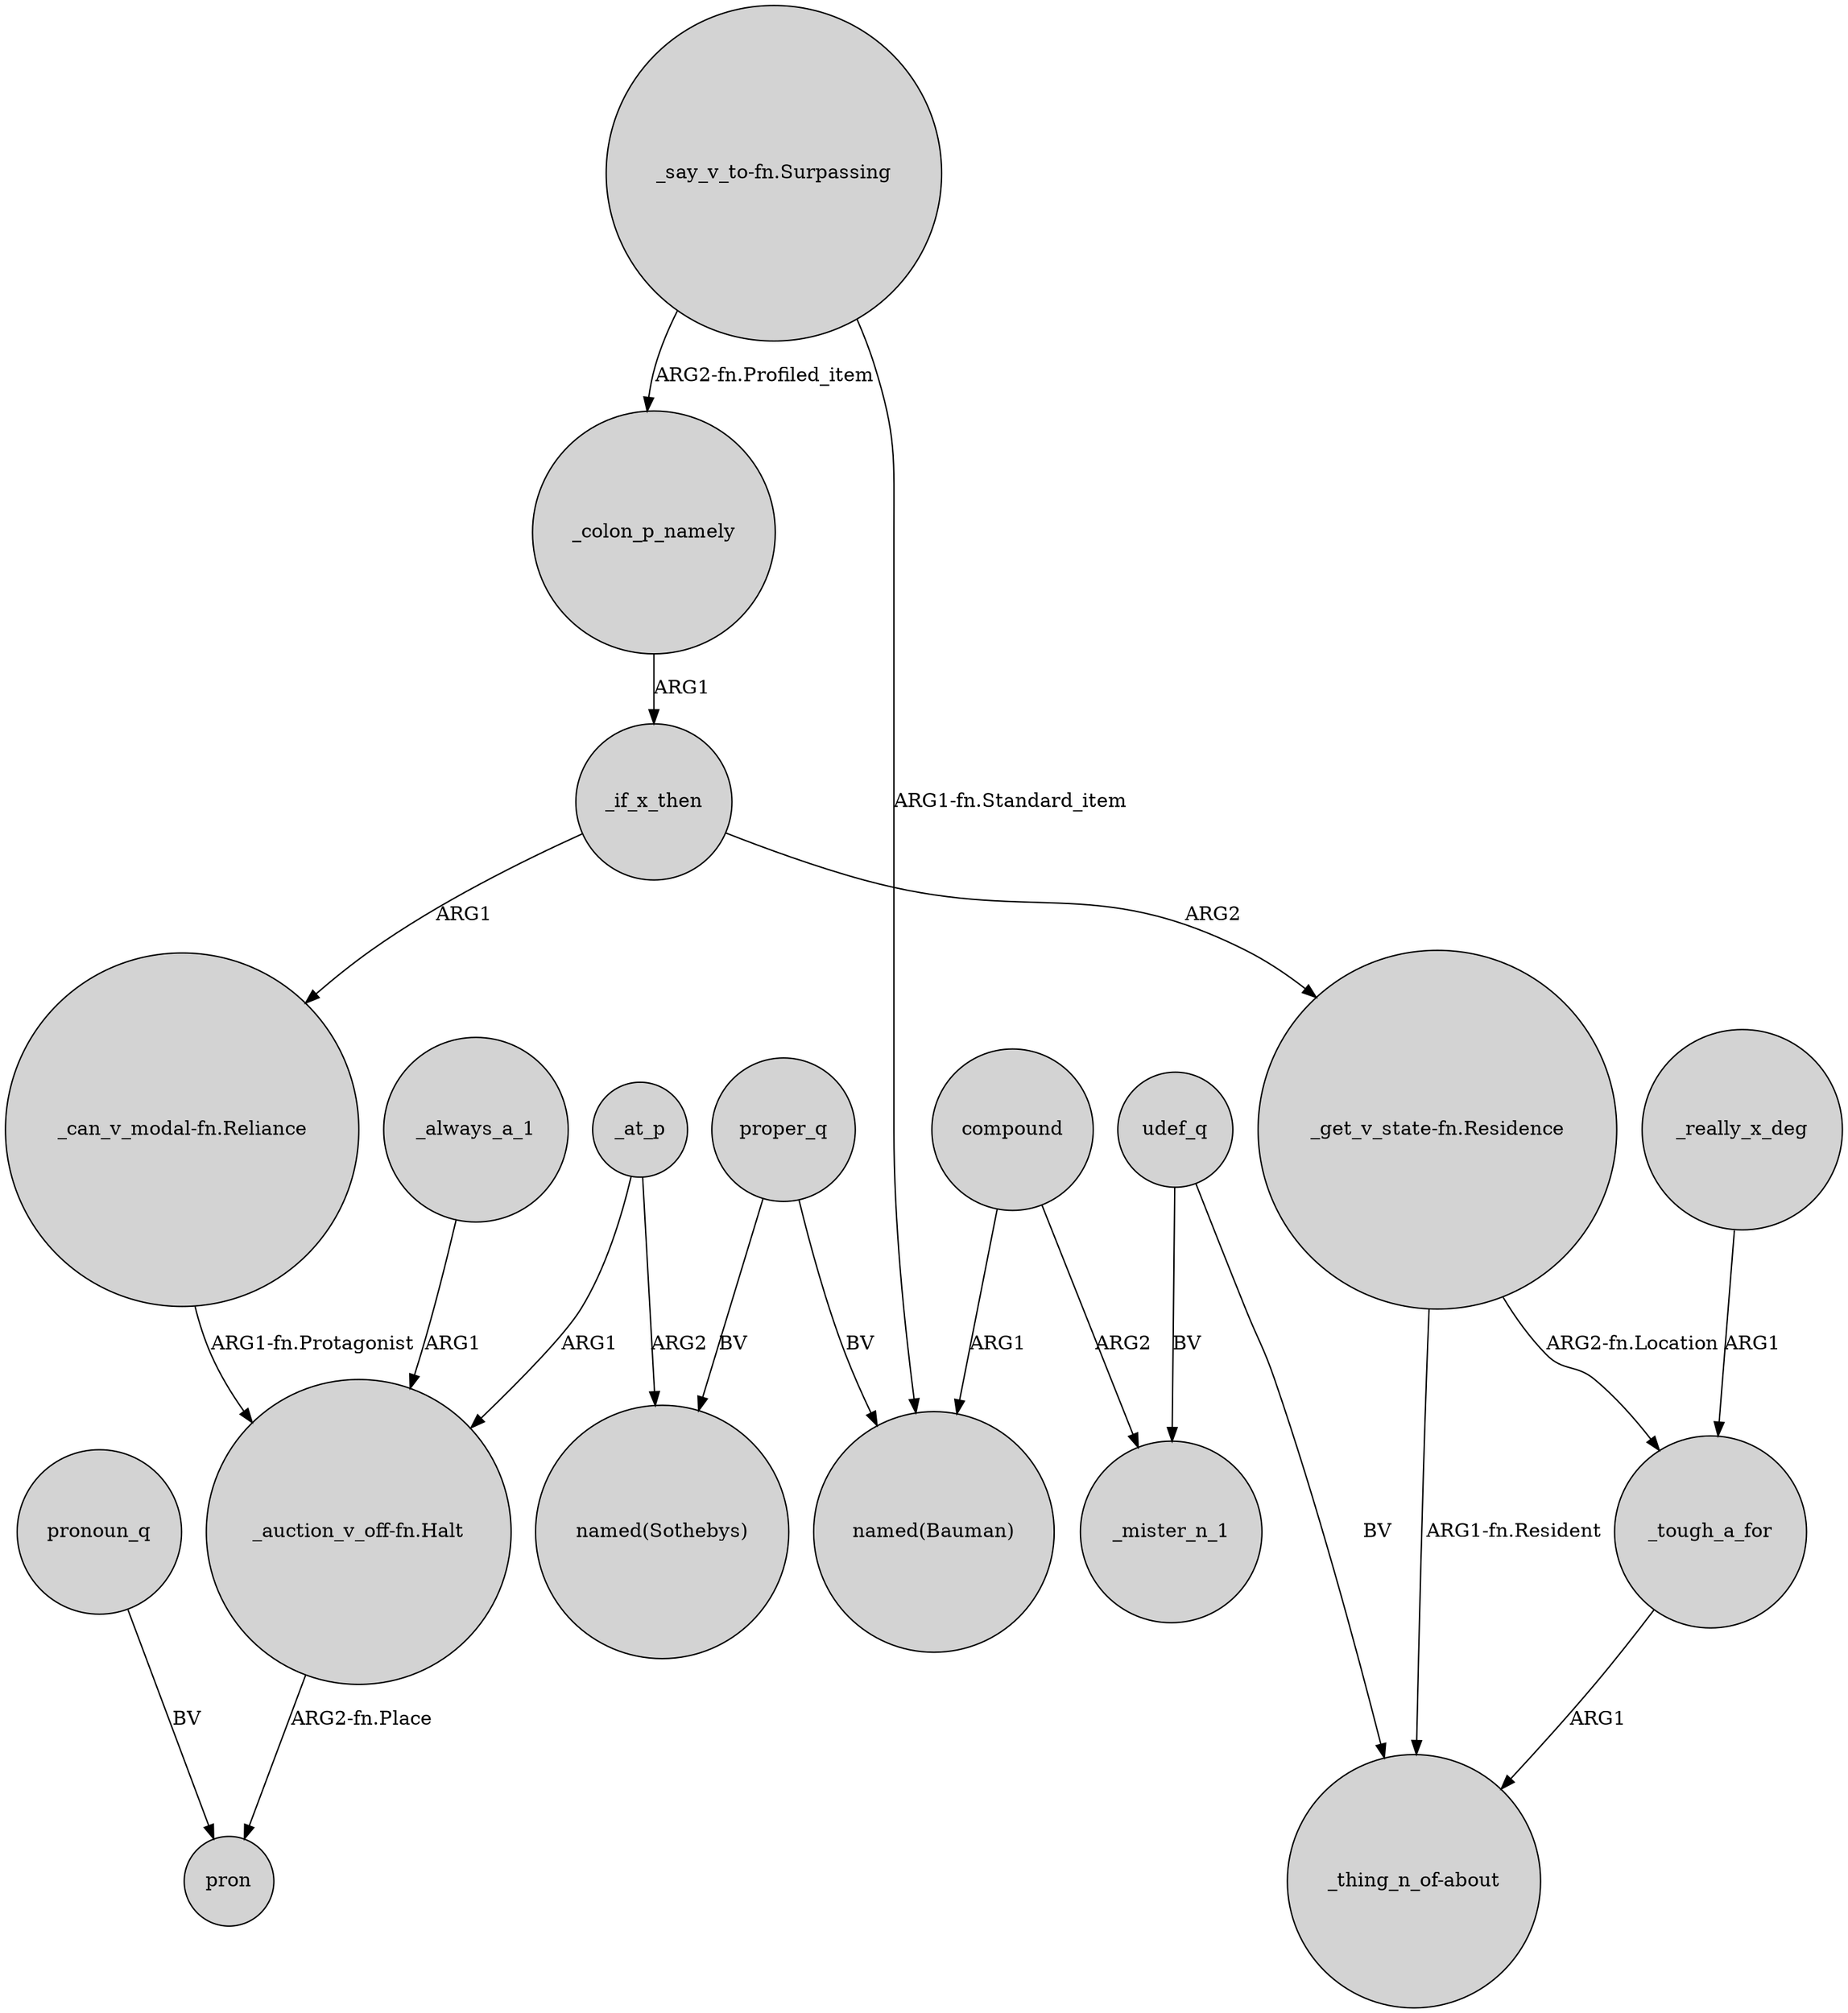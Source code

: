digraph {
	node [shape=circle style=filled]
	"_can_v_modal-fn.Reliance" -> "_auction_v_off-fn.Halt" [label="ARG1-fn.Protagonist"]
	_at_p -> "_auction_v_off-fn.Halt" [label=ARG1]
	compound -> _mister_n_1 [label=ARG2]
	proper_q -> "named(Bauman)" [label=BV]
	compound -> "named(Bauman)" [label=ARG1]
	_if_x_then -> "_get_v_state-fn.Residence" [label=ARG2]
	_if_x_then -> "_can_v_modal-fn.Reliance" [label=ARG1]
	"_get_v_state-fn.Residence" -> _tough_a_for [label="ARG2-fn.Location"]
	udef_q -> _mister_n_1 [label=BV]
	pronoun_q -> pron [label=BV]
	proper_q -> "named(Sothebys)" [label=BV]
	_colon_p_namely -> _if_x_then [label=ARG1]
	udef_q -> "_thing_n_of-about" [label=BV]
	_tough_a_for -> "_thing_n_of-about" [label=ARG1]
	"_get_v_state-fn.Residence" -> "_thing_n_of-about" [label="ARG1-fn.Resident"]
	_really_x_deg -> _tough_a_for [label=ARG1]
	_always_a_1 -> "_auction_v_off-fn.Halt" [label=ARG1]
	"_say_v_to-fn.Surpassing" -> "named(Bauman)" [label="ARG1-fn.Standard_item"]
	"_auction_v_off-fn.Halt" -> pron [label="ARG2-fn.Place"]
	_at_p -> "named(Sothebys)" [label=ARG2]
	"_say_v_to-fn.Surpassing" -> _colon_p_namely [label="ARG2-fn.Profiled_item"]
}
